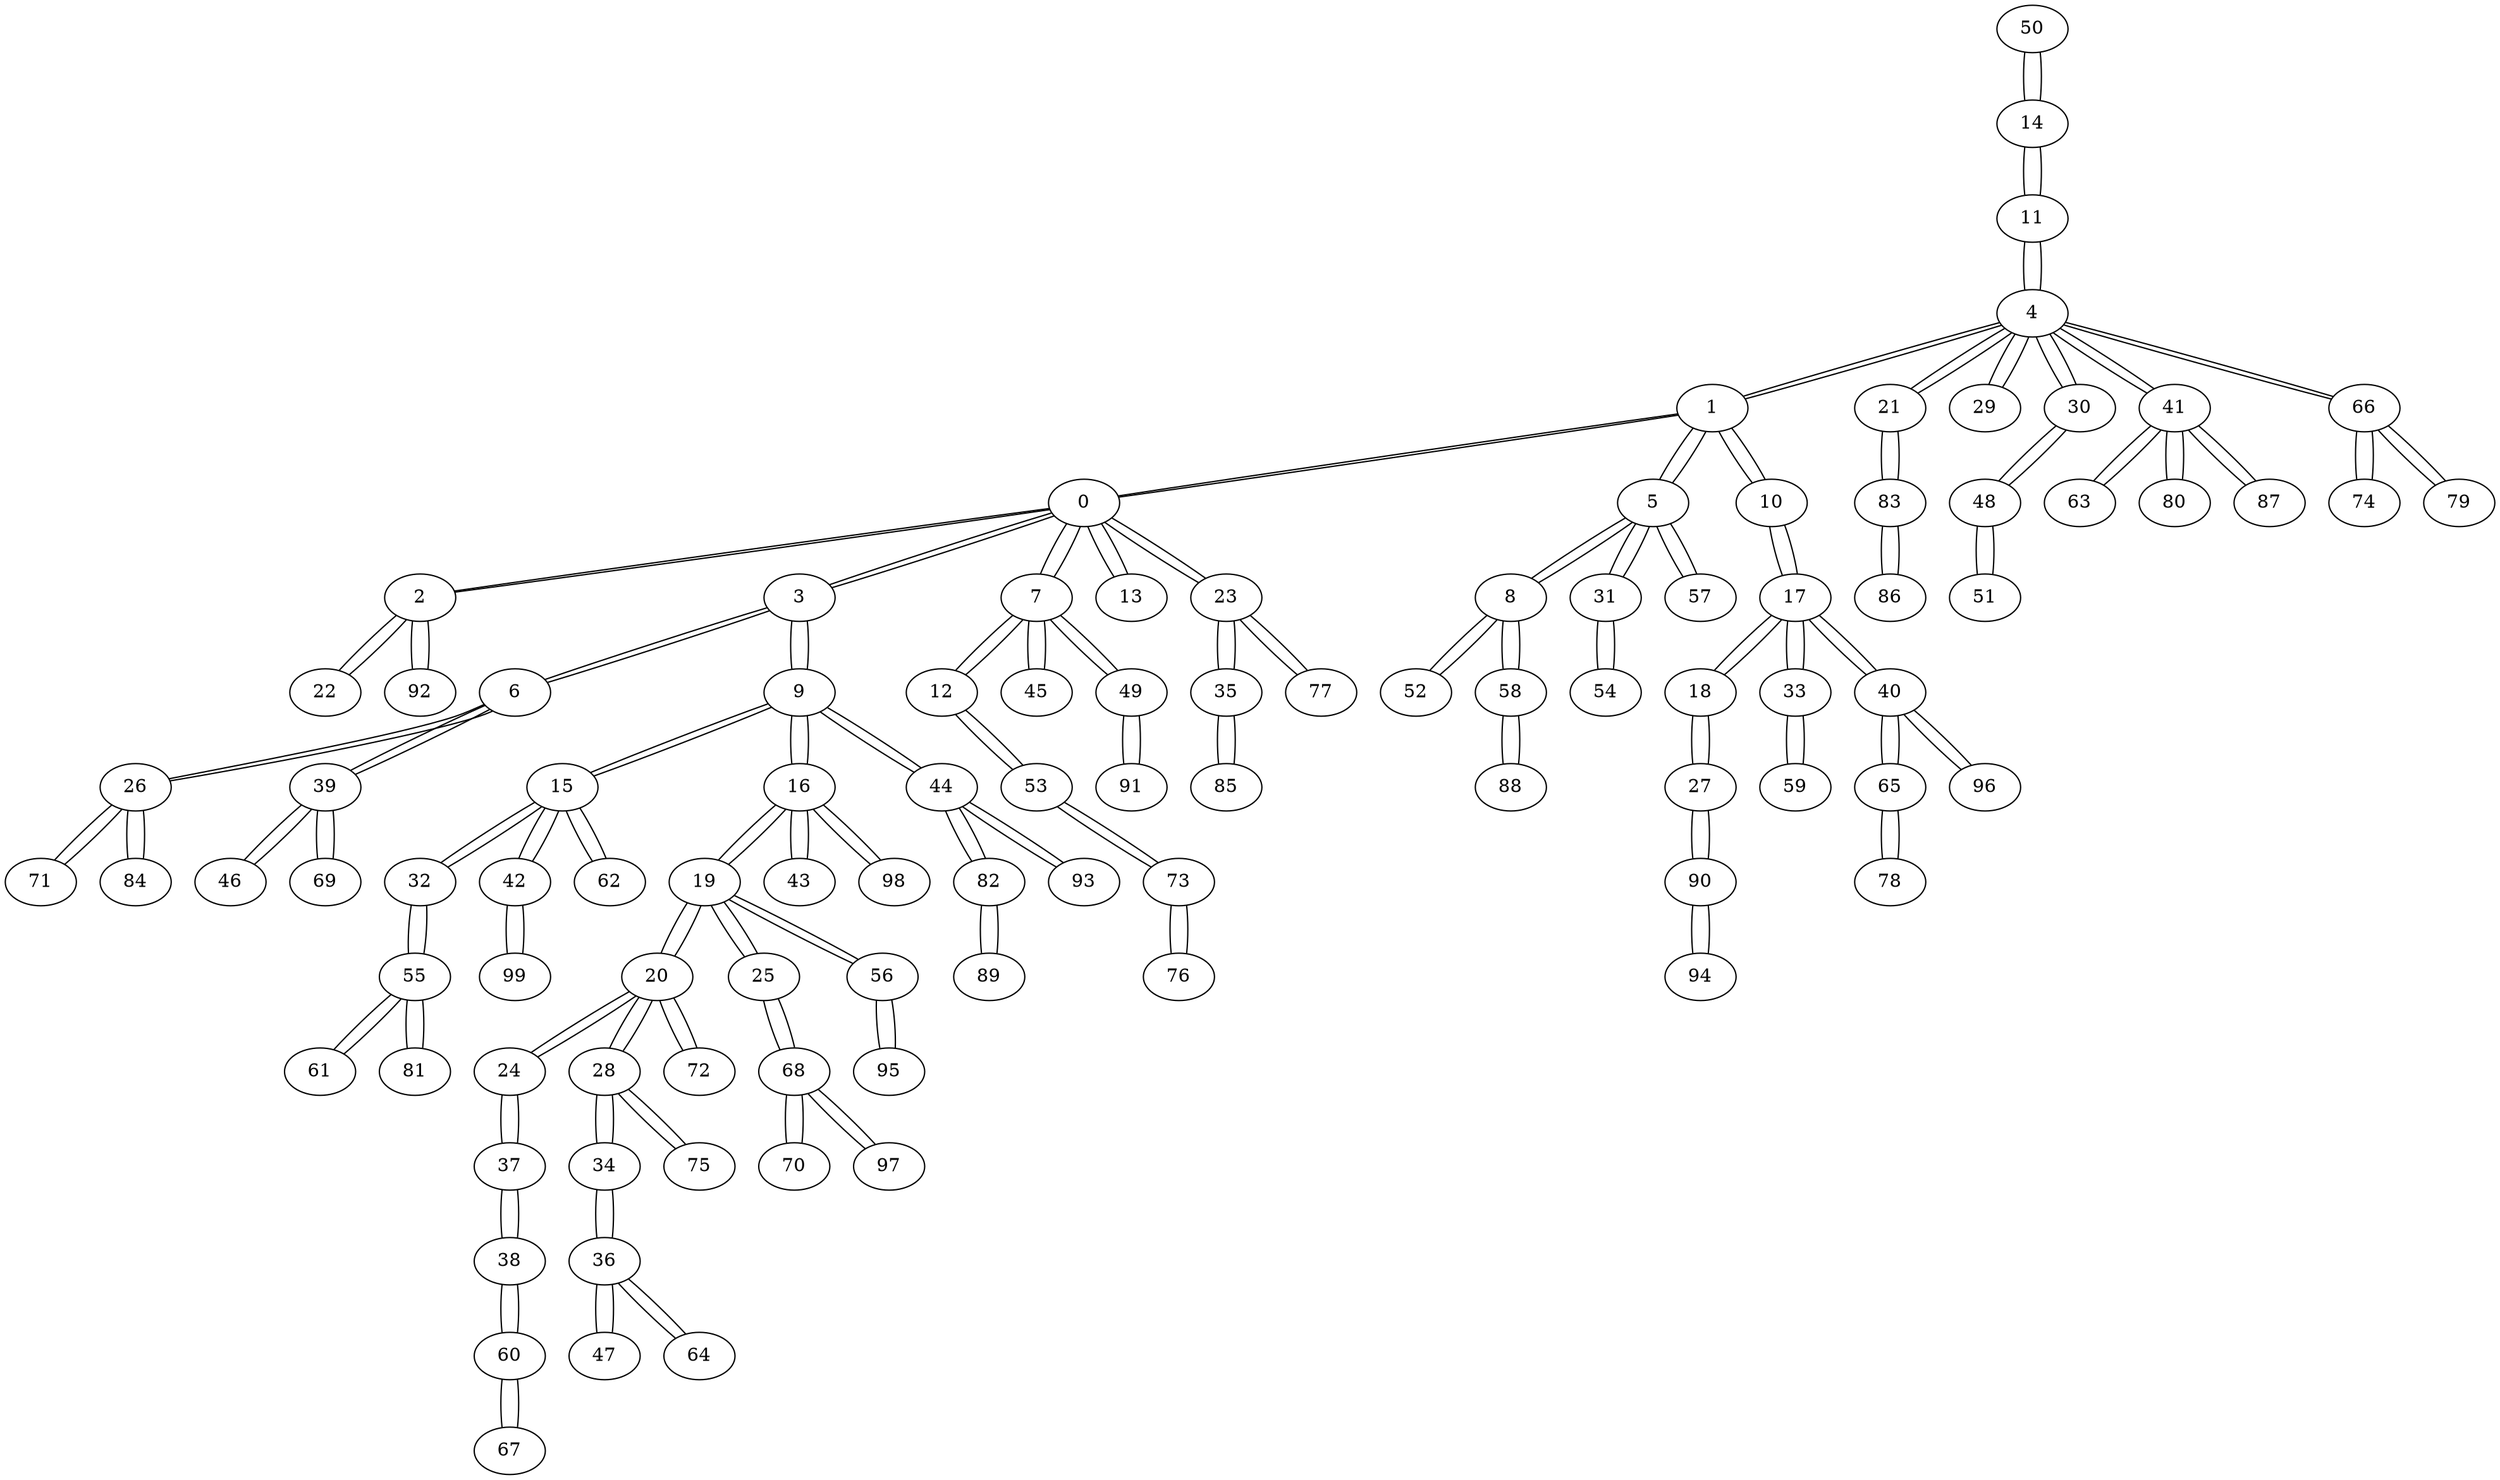 graph {
50 -- 14
14 -- 50
14 -- 11
11 -- 14
11 -- 4
4 -- 11
4 -- 1
4 -- 21
4 -- 29
4 -- 30
4 -- 41
4 -- 66
1 -- 4
1 -- 0
1 -- 5
1 -- 10
0 -- 1
0 -- 2
0 -- 3
0 -- 7
0 -- 13
0 -- 23
2 -- 0
2 -- 22
2 -- 92
22 -- 2
92 -- 2
3 -- 0
3 -- 6
3 -- 9
6 -- 3
6 -- 26
6 -- 39
26 -- 6
26 -- 71
26 -- 84
71 -- 26
84 -- 26
39 -- 6
39 -- 46
39 -- 69
46 -- 39
69 -- 39
9 -- 3
9 -- 15
9 -- 16
9 -- 44
15 -- 9
15 -- 32
15 -- 42
15 -- 62
32 -- 15
32 -- 55
55 -- 32
55 -- 61
55 -- 81
61 -- 55
81 -- 55
42 -- 15
42 -- 99
99 -- 42
62 -- 15
16 -- 9
16 -- 19
16 -- 43
16 -- 98
19 -- 16
19 -- 20
19 -- 25
19 -- 56
20 -- 19
20 -- 24
20 -- 28
20 -- 72
24 -- 20
24 -- 37
37 -- 24
37 -- 38
38 -- 37
38 -- 60
60 -- 38
60 -- 67
67 -- 60
28 -- 20
28 -- 34
28 -- 75
34 -- 28
34 -- 36
36 -- 34
36 -- 47
36 -- 64
47 -- 36
64 -- 36
75 -- 28
72 -- 20
25 -- 19
25 -- 68
68 -- 25
68 -- 70
68 -- 97
70 -- 68
97 -- 68
56 -- 19
56 -- 95
95 -- 56
43 -- 16
98 -- 16
44 -- 9
44 -- 82
44 -- 93
82 -- 44
82 -- 89
89 -- 82
93 -- 44
7 -- 0
7 -- 12
7 -- 45
7 -- 49
12 -- 7
12 -- 53
53 -- 12
53 -- 73
73 -- 53
73 -- 76
76 -- 73
45 -- 7
49 -- 7
49 -- 91
91 -- 49
13 -- 0
23 -- 0
23 -- 35
23 -- 77
35 -- 23
35 -- 85
85 -- 35
77 -- 23
5 -- 1
5 -- 8
5 -- 31
5 -- 57
8 -- 5
8 -- 52
8 -- 58
52 -- 8
58 -- 8
58 -- 88
88 -- 58
31 -- 5
31 -- 54
54 -- 31
57 -- 5
10 -- 1
10 -- 17
17 -- 10
17 -- 18
17 -- 33
17 -- 40
18 -- 17
18 -- 27
27 -- 18
27 -- 90
90 -- 27
90 -- 94
94 -- 90
33 -- 17
33 -- 59
59 -- 33
40 -- 17
40 -- 65
40 -- 96
65 -- 40
65 -- 78
78 -- 65
96 -- 40
21 -- 4
21 -- 83
83 -- 21
83 -- 86
86 -- 83
29 -- 4
30 -- 4
30 -- 48
48 -- 30
48 -- 51
51 -- 48
41 -- 4
41 -- 63
41 -- 80
41 -- 87
63 -- 41
80 -- 41
87 -- 41
66 -- 4
66 -- 74
66 -- 79
74 -- 66
79 -- 66
}
